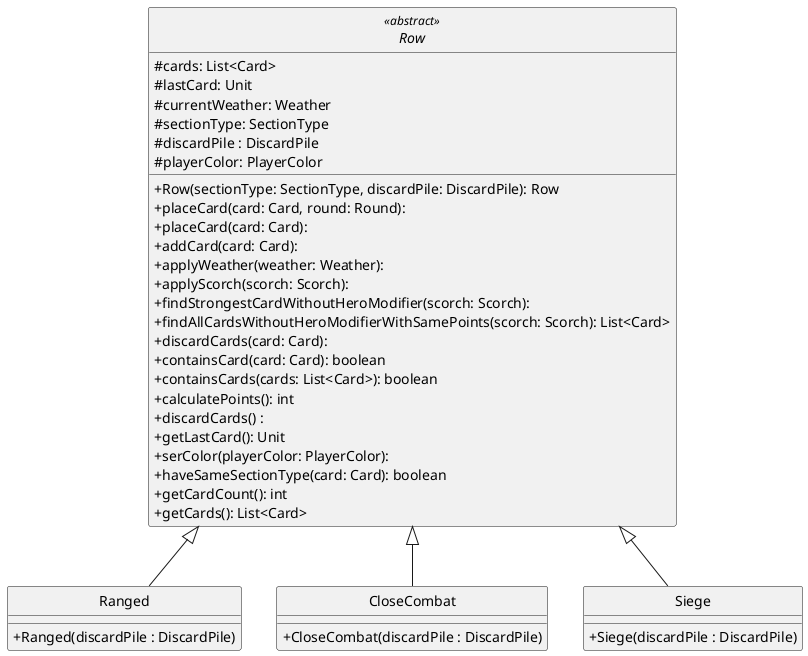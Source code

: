 @startuml

skinparam monochrome true
hide circle
skinparam classAttributeIconSize 0



abstract class Row <<abstract>> {
  #cards: List<Card>
  #lastCard: Unit
  #currentWeather: Weather
  #sectionType: SectionType
  #discardPile : DiscardPile
  #playerColor: PlayerColor
  +Row(sectionType: SectionType, discardPile: DiscardPile): Row
  +placeCard(card: Card, round: Round): 
  +placeCard(card: Card): 
  +addCard(card: Card): 
  +applyWeather(weather: Weather): 
  +applyScorch(scorch: Scorch): 
  +findStrongestCardWithoutHeroModifier(scorch: Scorch): 
  +findAllCardsWithoutHeroModifierWithSamePoints(scorch: Scorch): List<Card>
  +discardCards(card: Card): 
  +containsCard(card: Card): boolean
  +containsCards(cards: List<Card>): boolean
  +calculatePoints(): int
  +discardCards() : 
  +getLastCard(): Unit
  +serColor(playerColor: PlayerColor): 
  +haveSameSectionType(card: Card): boolean
  +getCardCount(): int
  +getCards(): List<Card>
}
class Ranged {
  +Ranged(discardPile : DiscardPile)
}

class CloseCombat {
  +CloseCombat(discardPile : DiscardPile)
}

class Siege {
  +Siege(discardPile : DiscardPile)
}


Row <|-- Ranged
Row <|-- CloseCombat
Row <|-- Siege


@enduml